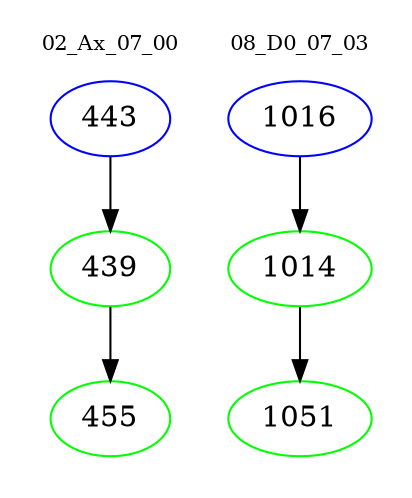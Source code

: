 digraph{
subgraph cluster_0 {
color = white
label = "02_Ax_07_00";
fontsize=10;
T0_443 [label="443", color="blue"]
T0_443 -> T0_439 [color="black"]
T0_439 [label="439", color="green"]
T0_439 -> T0_455 [color="black"]
T0_455 [label="455", color="green"]
}
subgraph cluster_1 {
color = white
label = "08_D0_07_03";
fontsize=10;
T1_1016 [label="1016", color="blue"]
T1_1016 -> T1_1014 [color="black"]
T1_1014 [label="1014", color="green"]
T1_1014 -> T1_1051 [color="black"]
T1_1051 [label="1051", color="green"]
}
}
